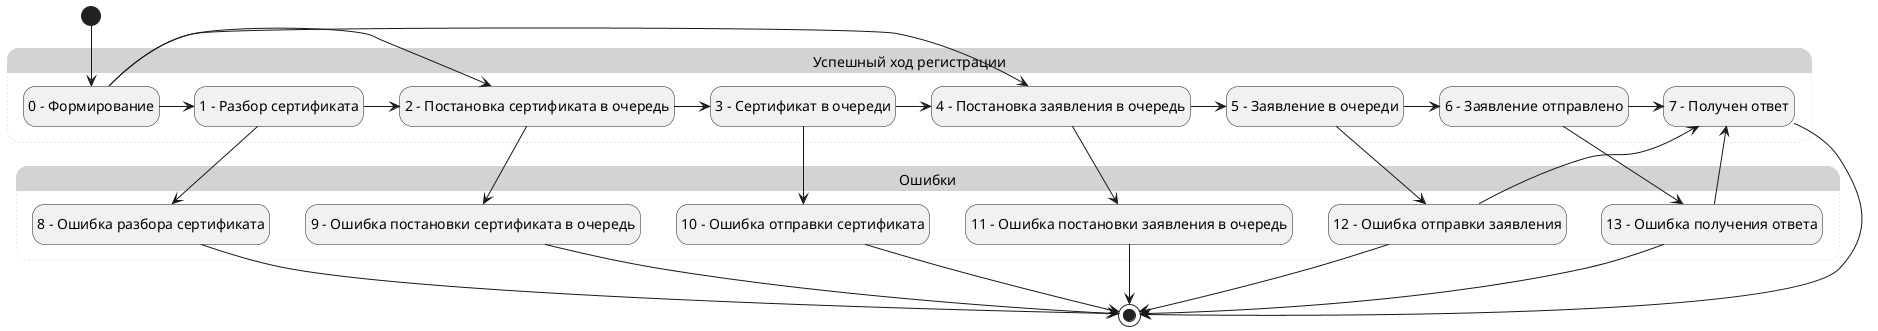 @startuml
hide empty description
state "Успешный ход регистрации" as Saccess #LightGray;line.dotted;line:LightGray {
    state "0 – Формирование" as State0
    state "1 – Разбор сертификата" as State1
    state "2 - Постановка сертификата в очередь" as State2
    state "3 - Сертификат в очереди" as State3
    state "4 - Постановка заявления в очередь" as State4
    state "5 - Заявление в очереди" as State5
    state "6 - Заявление отправлено" as State6
    state "7 - Получен ответ" as State7
}
state "Ошибки" as Errors #LightGray;line.dotted;line:LightGray {
    state "8 - Ошибка разбора сертификата" as State8
    state "9 - Ошибка постановки сертификата в очередь" as State9
    state "10 - Ошибка отправки сертификата" as State10
    state "11 - Ошибка постановки заявления в очередь" as State11
    state "12 - Ошибка отправки заявления" as State12
    state "13 - Ошибка получения ответа" as State13
}

[*] --> State0
State0 -> State1
State0 -> State2
State0 -> State4

State1 -> State2
State1 --> State8

State2 -> State3
State2 --> State9

State3 -> State4
State3 --> State10

State4 -> State5
State4 --> State11

State5 -> State6
State5 --> State12
State12 --> State7

State6 -> State7
State6 --> State13
State13 --> State7

State8  --> [*]
State9  --> [*]
State10 --> [*]
State11 --> [*]
State12 --> [*]
State13 --> [*]

State7 --> [*]

@enduml
